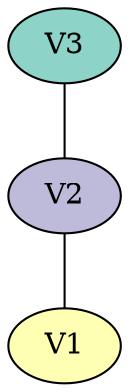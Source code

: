 graph colored {
node [style=filled colorscheme="set312"];
V2--V1;
V3--V2;
V1[fillcolor="2"];
V2[fillcolor="2"];
V2[fillcolor="3"];
V3[fillcolor="1"];
}